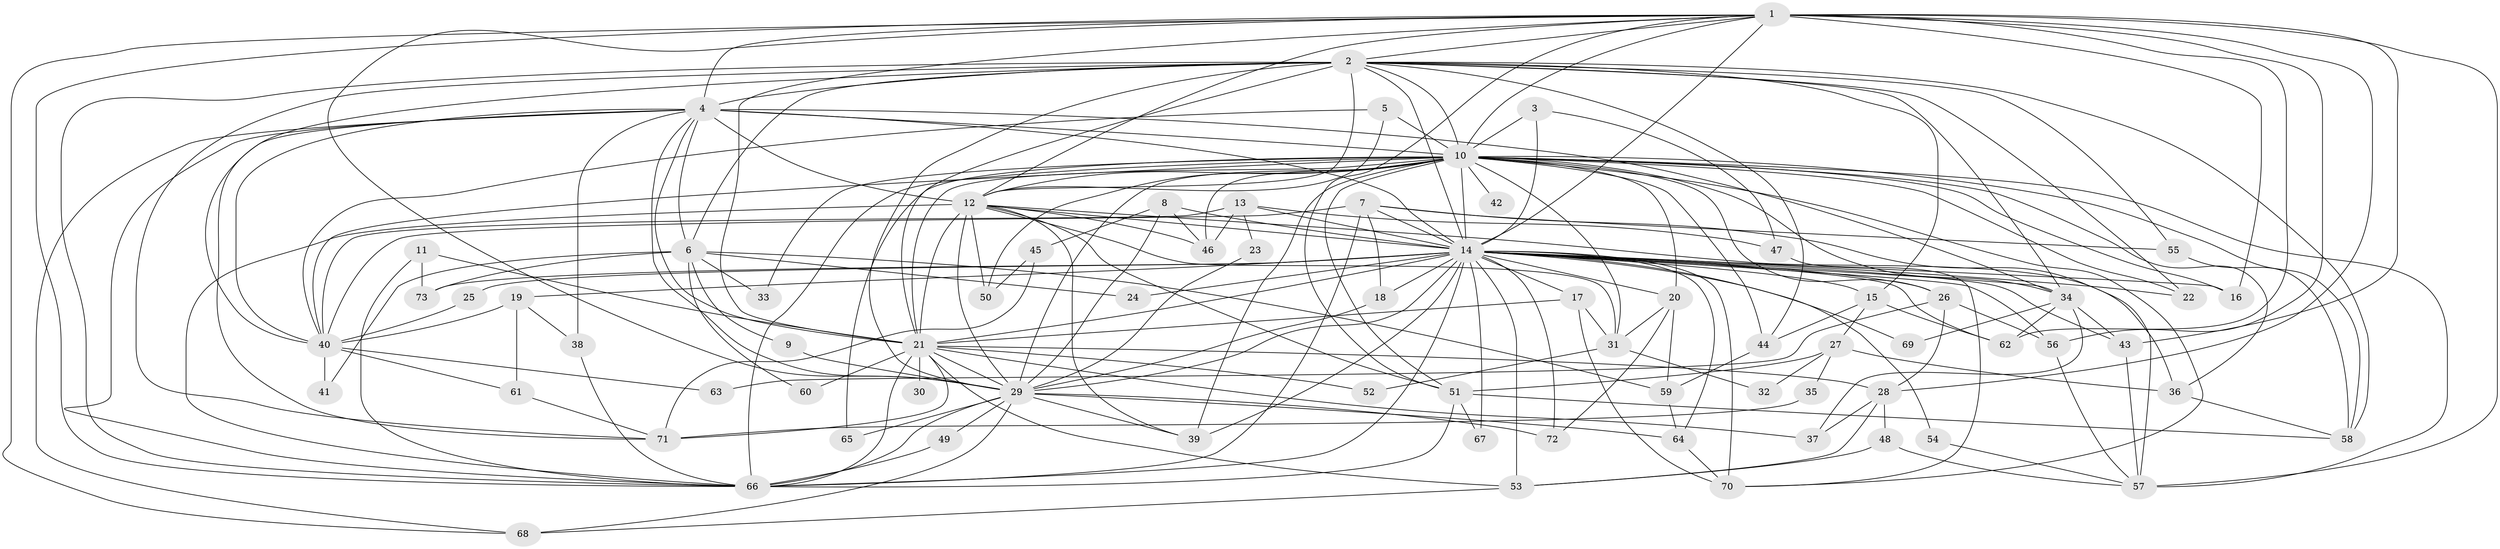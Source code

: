 // original degree distribution, {37: 0.006896551724137931, 23: 0.013793103448275862, 18: 0.013793103448275862, 43: 0.006896551724137931, 15: 0.006896551724137931, 22: 0.006896551724137931, 17: 0.013793103448275862, 10: 0.013793103448275862, 2: 0.5379310344827586, 8: 0.006896551724137931, 3: 0.15862068965517243, 7: 0.013793103448275862, 6: 0.027586206896551724, 4: 0.1310344827586207, 5: 0.041379310344827586}
// Generated by graph-tools (version 1.1) at 2025/36/03/04/25 23:36:37]
// undirected, 73 vertices, 207 edges
graph export_dot {
  node [color=gray90,style=filled];
  1;
  2;
  3;
  4;
  5;
  6;
  7;
  8;
  9;
  10;
  11;
  12;
  13;
  14;
  15;
  16;
  17;
  18;
  19;
  20;
  21;
  22;
  23;
  24;
  25;
  26;
  27;
  28;
  29;
  30;
  31;
  32;
  33;
  34;
  35;
  36;
  37;
  38;
  39;
  40;
  41;
  42;
  43;
  44;
  45;
  46;
  47;
  48;
  49;
  50;
  51;
  52;
  53;
  54;
  55;
  56;
  57;
  58;
  59;
  60;
  61;
  62;
  63;
  64;
  65;
  66;
  67;
  68;
  69;
  70;
  71;
  72;
  73;
  1 -- 2 [weight=1.0];
  1 -- 4 [weight=1.0];
  1 -- 10 [weight=1.0];
  1 -- 12 [weight=1.0];
  1 -- 14 [weight=2.0];
  1 -- 16 [weight=1.0];
  1 -- 21 [weight=1.0];
  1 -- 28 [weight=1.0];
  1 -- 29 [weight=1.0];
  1 -- 43 [weight=1.0];
  1 -- 51 [weight=1.0];
  1 -- 56 [weight=1.0];
  1 -- 57 [weight=2.0];
  1 -- 62 [weight=1.0];
  1 -- 66 [weight=1.0];
  1 -- 68 [weight=1.0];
  2 -- 4 [weight=1.0];
  2 -- 6 [weight=2.0];
  2 -- 10 [weight=1.0];
  2 -- 12 [weight=1.0];
  2 -- 14 [weight=3.0];
  2 -- 15 [weight=1.0];
  2 -- 21 [weight=2.0];
  2 -- 22 [weight=1.0];
  2 -- 29 [weight=3.0];
  2 -- 34 [weight=1.0];
  2 -- 40 [weight=1.0];
  2 -- 44 [weight=1.0];
  2 -- 55 [weight=1.0];
  2 -- 58 [weight=1.0];
  2 -- 66 [weight=1.0];
  2 -- 71 [weight=1.0];
  3 -- 10 [weight=1.0];
  3 -- 14 [weight=1.0];
  3 -- 47 [weight=1.0];
  4 -- 6 [weight=1.0];
  4 -- 10 [weight=1.0];
  4 -- 12 [weight=2.0];
  4 -- 14 [weight=3.0];
  4 -- 21 [weight=1.0];
  4 -- 29 [weight=1.0];
  4 -- 34 [weight=1.0];
  4 -- 38 [weight=1.0];
  4 -- 40 [weight=1.0];
  4 -- 66 [weight=1.0];
  4 -- 68 [weight=1.0];
  4 -- 71 [weight=1.0];
  5 -- 10 [weight=1.0];
  5 -- 12 [weight=1.0];
  5 -- 40 [weight=1.0];
  6 -- 9 [weight=1.0];
  6 -- 24 [weight=1.0];
  6 -- 33 [weight=1.0];
  6 -- 41 [weight=1.0];
  6 -- 59 [weight=1.0];
  6 -- 60 [weight=1.0];
  6 -- 73 [weight=1.0];
  7 -- 14 [weight=1.0];
  7 -- 18 [weight=1.0];
  7 -- 40 [weight=1.0];
  7 -- 55 [weight=1.0];
  7 -- 57 [weight=1.0];
  7 -- 66 [weight=1.0];
  8 -- 14 [weight=1.0];
  8 -- 29 [weight=1.0];
  8 -- 45 [weight=1.0];
  8 -- 46 [weight=1.0];
  9 -- 29 [weight=1.0];
  10 -- 12 [weight=1.0];
  10 -- 14 [weight=3.0];
  10 -- 16 [weight=1.0];
  10 -- 20 [weight=1.0];
  10 -- 21 [weight=1.0];
  10 -- 22 [weight=1.0];
  10 -- 26 [weight=1.0];
  10 -- 29 [weight=2.0];
  10 -- 31 [weight=1.0];
  10 -- 33 [weight=1.0];
  10 -- 34 [weight=1.0];
  10 -- 36 [weight=1.0];
  10 -- 39 [weight=2.0];
  10 -- 40 [weight=1.0];
  10 -- 42 [weight=1.0];
  10 -- 44 [weight=1.0];
  10 -- 46 [weight=1.0];
  10 -- 50 [weight=2.0];
  10 -- 51 [weight=1.0];
  10 -- 57 [weight=1.0];
  10 -- 58 [weight=1.0];
  10 -- 65 [weight=1.0];
  10 -- 66 [weight=2.0];
  10 -- 70 [weight=1.0];
  11 -- 21 [weight=1.0];
  11 -- 66 [weight=1.0];
  11 -- 73 [weight=1.0];
  12 -- 14 [weight=3.0];
  12 -- 21 [weight=1.0];
  12 -- 29 [weight=1.0];
  12 -- 31 [weight=1.0];
  12 -- 36 [weight=1.0];
  12 -- 39 [weight=1.0];
  12 -- 46 [weight=1.0];
  12 -- 50 [weight=1.0];
  12 -- 51 [weight=1.0];
  12 -- 66 [weight=1.0];
  13 -- 14 [weight=1.0];
  13 -- 23 [weight=1.0];
  13 -- 40 [weight=1.0];
  13 -- 46 [weight=1.0];
  13 -- 47 [weight=1.0];
  14 -- 15 [weight=2.0];
  14 -- 16 [weight=1.0];
  14 -- 17 [weight=1.0];
  14 -- 18 [weight=1.0];
  14 -- 19 [weight=1.0];
  14 -- 20 [weight=1.0];
  14 -- 21 [weight=2.0];
  14 -- 22 [weight=1.0];
  14 -- 24 [weight=1.0];
  14 -- 25 [weight=1.0];
  14 -- 26 [weight=2.0];
  14 -- 29 [weight=2.0];
  14 -- 34 [weight=1.0];
  14 -- 39 [weight=1.0];
  14 -- 43 [weight=1.0];
  14 -- 53 [weight=1.0];
  14 -- 54 [weight=1.0];
  14 -- 56 [weight=1.0];
  14 -- 62 [weight=2.0];
  14 -- 64 [weight=1.0];
  14 -- 66 [weight=3.0];
  14 -- 67 [weight=1.0];
  14 -- 69 [weight=2.0];
  14 -- 70 [weight=3.0];
  14 -- 72 [weight=1.0];
  14 -- 73 [weight=1.0];
  15 -- 27 [weight=1.0];
  15 -- 44 [weight=1.0];
  15 -- 62 [weight=1.0];
  17 -- 21 [weight=1.0];
  17 -- 31 [weight=1.0];
  17 -- 70 [weight=1.0];
  18 -- 29 [weight=1.0];
  19 -- 38 [weight=1.0];
  19 -- 40 [weight=1.0];
  19 -- 61 [weight=1.0];
  20 -- 31 [weight=1.0];
  20 -- 59 [weight=1.0];
  20 -- 72 [weight=1.0];
  21 -- 28 [weight=1.0];
  21 -- 29 [weight=2.0];
  21 -- 30 [weight=1.0];
  21 -- 37 [weight=1.0];
  21 -- 52 [weight=1.0];
  21 -- 53 [weight=1.0];
  21 -- 60 [weight=1.0];
  21 -- 66 [weight=1.0];
  21 -- 71 [weight=1.0];
  23 -- 29 [weight=1.0];
  25 -- 40 [weight=1.0];
  26 -- 28 [weight=1.0];
  26 -- 56 [weight=1.0];
  26 -- 63 [weight=1.0];
  27 -- 32 [weight=1.0];
  27 -- 35 [weight=1.0];
  27 -- 36 [weight=1.0];
  27 -- 51 [weight=1.0];
  28 -- 37 [weight=1.0];
  28 -- 48 [weight=1.0];
  28 -- 53 [weight=1.0];
  29 -- 39 [weight=1.0];
  29 -- 49 [weight=1.0];
  29 -- 64 [weight=1.0];
  29 -- 65 [weight=1.0];
  29 -- 66 [weight=1.0];
  29 -- 68 [weight=1.0];
  29 -- 72 [weight=1.0];
  31 -- 32 [weight=1.0];
  31 -- 52 [weight=1.0];
  34 -- 37 [weight=1.0];
  34 -- 43 [weight=1.0];
  34 -- 62 [weight=1.0];
  34 -- 69 [weight=1.0];
  35 -- 71 [weight=1.0];
  36 -- 58 [weight=1.0];
  38 -- 66 [weight=2.0];
  40 -- 41 [weight=1.0];
  40 -- 61 [weight=1.0];
  40 -- 63 [weight=1.0];
  43 -- 57 [weight=1.0];
  44 -- 59 [weight=1.0];
  45 -- 50 [weight=1.0];
  45 -- 71 [weight=1.0];
  47 -- 70 [weight=1.0];
  48 -- 53 [weight=1.0];
  48 -- 57 [weight=1.0];
  49 -- 66 [weight=1.0];
  51 -- 58 [weight=1.0];
  51 -- 66 [weight=1.0];
  51 -- 67 [weight=1.0];
  53 -- 68 [weight=1.0];
  54 -- 57 [weight=1.0];
  55 -- 58 [weight=1.0];
  56 -- 57 [weight=1.0];
  59 -- 64 [weight=1.0];
  61 -- 71 [weight=1.0];
  64 -- 70 [weight=1.0];
}
